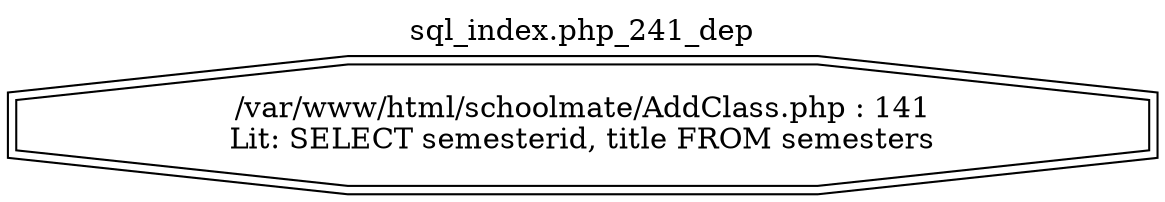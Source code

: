 digraph cfg {
  label="sql_index.php_241_dep";
  labelloc=t;
  n1 [shape=doubleoctagon, label="/var/www/html/schoolmate/AddClass.php : 141\nLit: SELECT semesterid, title FROM semesters\n"];
}
